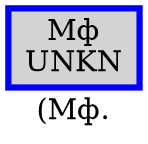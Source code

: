 digraph SENTENCE_905 {
	graph [label="(Мф."]
	node [style=filled]
		1 [label="Мф
UNKN" color=blue fillcolor=lightgray penwidth=3 shape=box]
}